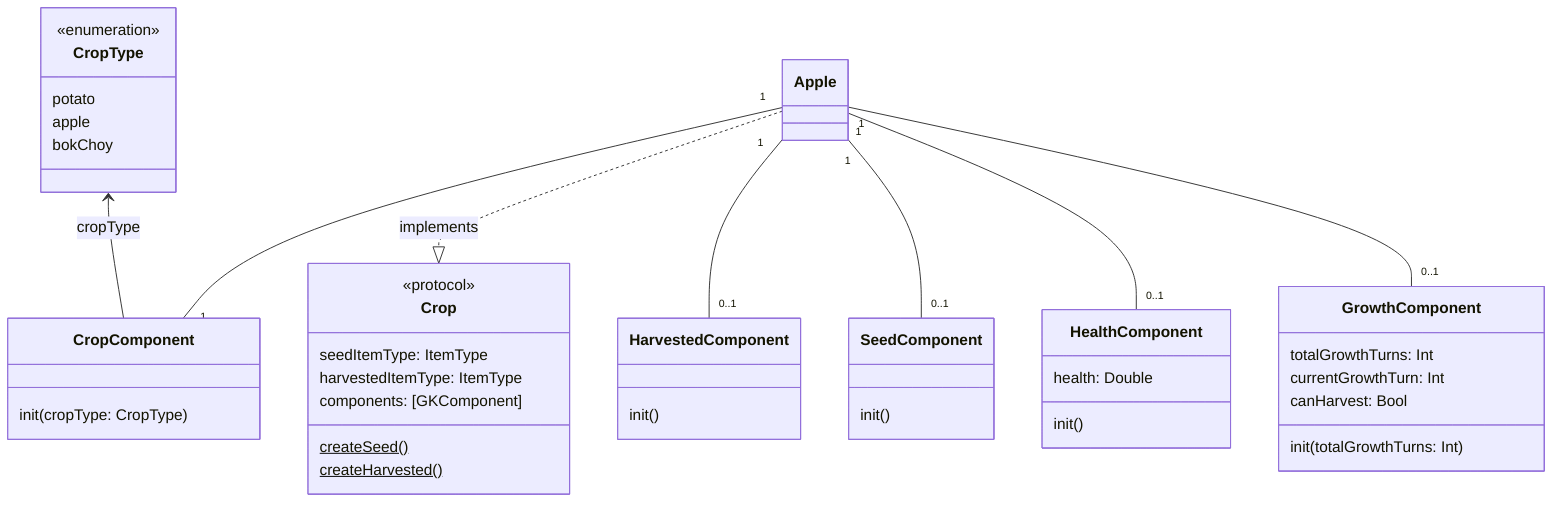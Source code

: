 classDiagram
  class CropType {
    <<enumeration>>
    potato
    apple
    bokChoy
  }

  class CropComponent {
    init(cropType: CropType)
  }

  class GrowthComponent {
    totalGrowthTurns: Int
    currentGrowthTurn: Int
    canHarvest: Bool
    init(totalGrowthTurns: Int)
  }

  class HarvestedComponent {
    init()
  }

  class HealthComponent {
    health: Double
    init()
  }

  class SeedComponent {
    init()
  }

  class Crop {
    <<protocol>>
    seedItemType: ItemType
    harvestedItemType: ItemType
    components: [GKComponent]
    createSeed()$
    createHarvested()$
  }

  class Apple {

  }

  CropType <-- CropComponent: cropType
  Apple ..|> Crop: implements
  Apple "1" -- "0..1" HarvestedComponent
  Apple "1" -- "0..1" SeedComponent
  Apple "1" -- "0..1" HealthComponent
  Apple "1" -- "0..1" GrowthComponent
  Apple "1" -- "1" CropComponent